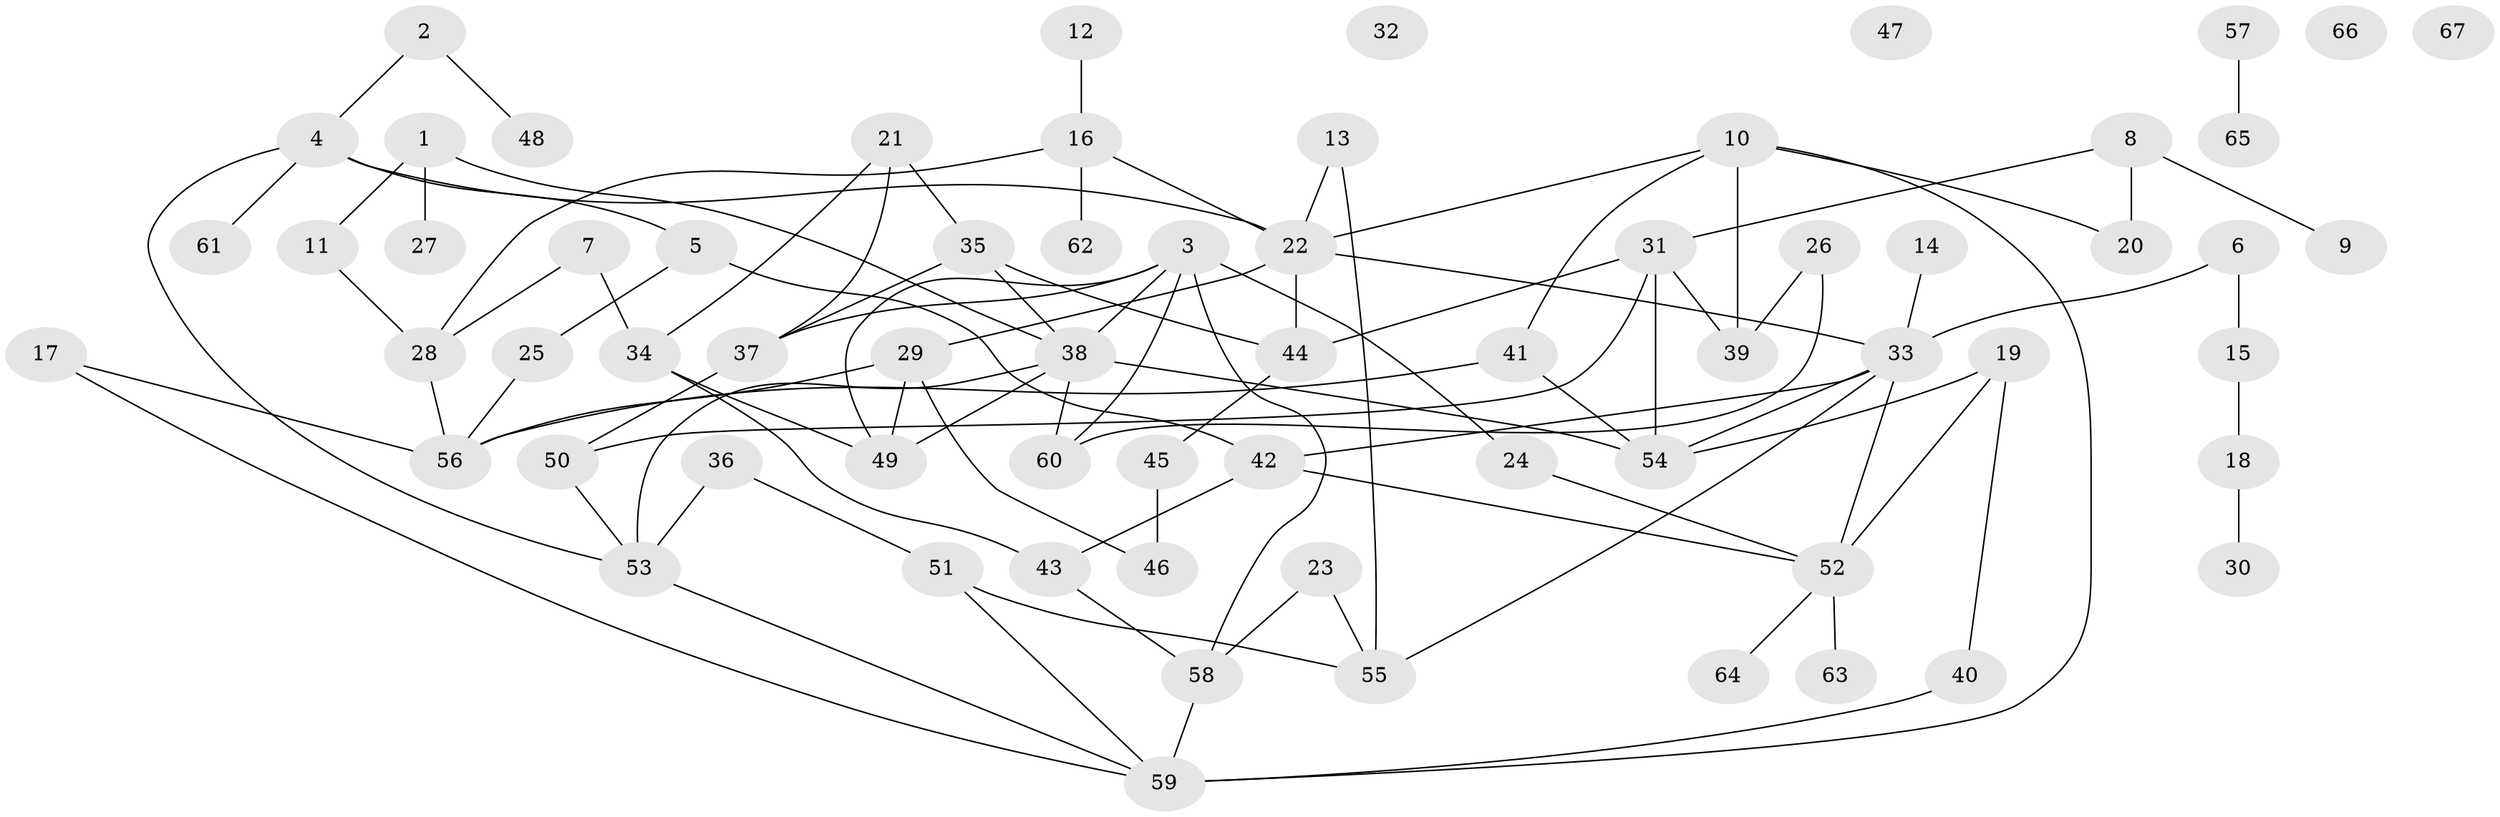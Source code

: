 // coarse degree distribution, {2: 0.30434782608695654, 8: 0.043478260869565216, 4: 0.13043478260869565, 9: 0.043478260869565216, 3: 0.08695652173913043, 1: 0.15217391304347827, 6: 0.043478260869565216, 10: 0.021739130434782608, 0: 0.10869565217391304, 7: 0.043478260869565216, 5: 0.021739130434782608}
// Generated by graph-tools (version 1.1) at 2025/16/03/04/25 18:16:30]
// undirected, 67 vertices, 96 edges
graph export_dot {
graph [start="1"]
  node [color=gray90,style=filled];
  1;
  2;
  3;
  4;
  5;
  6;
  7;
  8;
  9;
  10;
  11;
  12;
  13;
  14;
  15;
  16;
  17;
  18;
  19;
  20;
  21;
  22;
  23;
  24;
  25;
  26;
  27;
  28;
  29;
  30;
  31;
  32;
  33;
  34;
  35;
  36;
  37;
  38;
  39;
  40;
  41;
  42;
  43;
  44;
  45;
  46;
  47;
  48;
  49;
  50;
  51;
  52;
  53;
  54;
  55;
  56;
  57;
  58;
  59;
  60;
  61;
  62;
  63;
  64;
  65;
  66;
  67;
  1 -- 11;
  1 -- 27;
  1 -- 38;
  2 -- 4;
  2 -- 48;
  3 -- 24;
  3 -- 37;
  3 -- 38;
  3 -- 49;
  3 -- 58;
  3 -- 60;
  4 -- 5;
  4 -- 22;
  4 -- 53;
  4 -- 61;
  5 -- 25;
  5 -- 42;
  6 -- 15;
  6 -- 33;
  7 -- 28;
  7 -- 34;
  8 -- 9;
  8 -- 20;
  8 -- 31;
  10 -- 20;
  10 -- 22;
  10 -- 39;
  10 -- 41;
  10 -- 59;
  11 -- 28;
  12 -- 16;
  13 -- 22;
  13 -- 55;
  14 -- 33;
  15 -- 18;
  16 -- 22;
  16 -- 28;
  16 -- 62;
  17 -- 56;
  17 -- 59;
  18 -- 30;
  19 -- 40;
  19 -- 52;
  19 -- 54;
  21 -- 34;
  21 -- 35;
  21 -- 37;
  22 -- 29;
  22 -- 33;
  22 -- 44;
  23 -- 55;
  23 -- 58;
  24 -- 52;
  25 -- 56;
  26 -- 39;
  26 -- 60;
  28 -- 56;
  29 -- 46;
  29 -- 49;
  29 -- 56;
  31 -- 39;
  31 -- 44;
  31 -- 50;
  31 -- 54;
  33 -- 42;
  33 -- 52;
  33 -- 54;
  33 -- 55;
  34 -- 43;
  34 -- 49;
  35 -- 37;
  35 -- 38;
  35 -- 44;
  36 -- 51;
  36 -- 53;
  37 -- 50;
  38 -- 49;
  38 -- 53;
  38 -- 54;
  38 -- 60;
  40 -- 59;
  41 -- 54;
  41 -- 56;
  42 -- 43;
  42 -- 52;
  43 -- 58;
  44 -- 45;
  45 -- 46;
  50 -- 53;
  51 -- 55;
  51 -- 59;
  52 -- 63;
  52 -- 64;
  53 -- 59;
  57 -- 65;
  58 -- 59;
}
